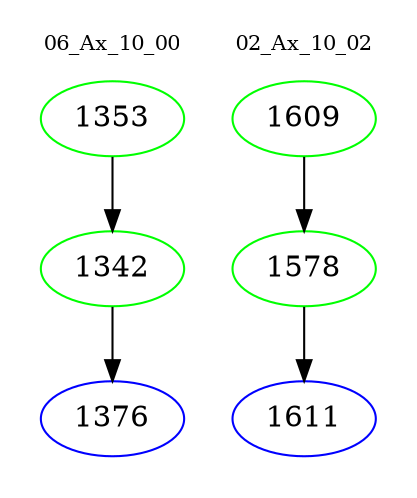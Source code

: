 digraph{
subgraph cluster_0 {
color = white
label = "06_Ax_10_00";
fontsize=10;
T0_1353 [label="1353", color="green"]
T0_1353 -> T0_1342 [color="black"]
T0_1342 [label="1342", color="green"]
T0_1342 -> T0_1376 [color="black"]
T0_1376 [label="1376", color="blue"]
}
subgraph cluster_1 {
color = white
label = "02_Ax_10_02";
fontsize=10;
T1_1609 [label="1609", color="green"]
T1_1609 -> T1_1578 [color="black"]
T1_1578 [label="1578", color="green"]
T1_1578 -> T1_1611 [color="black"]
T1_1611 [label="1611", color="blue"]
}
}
